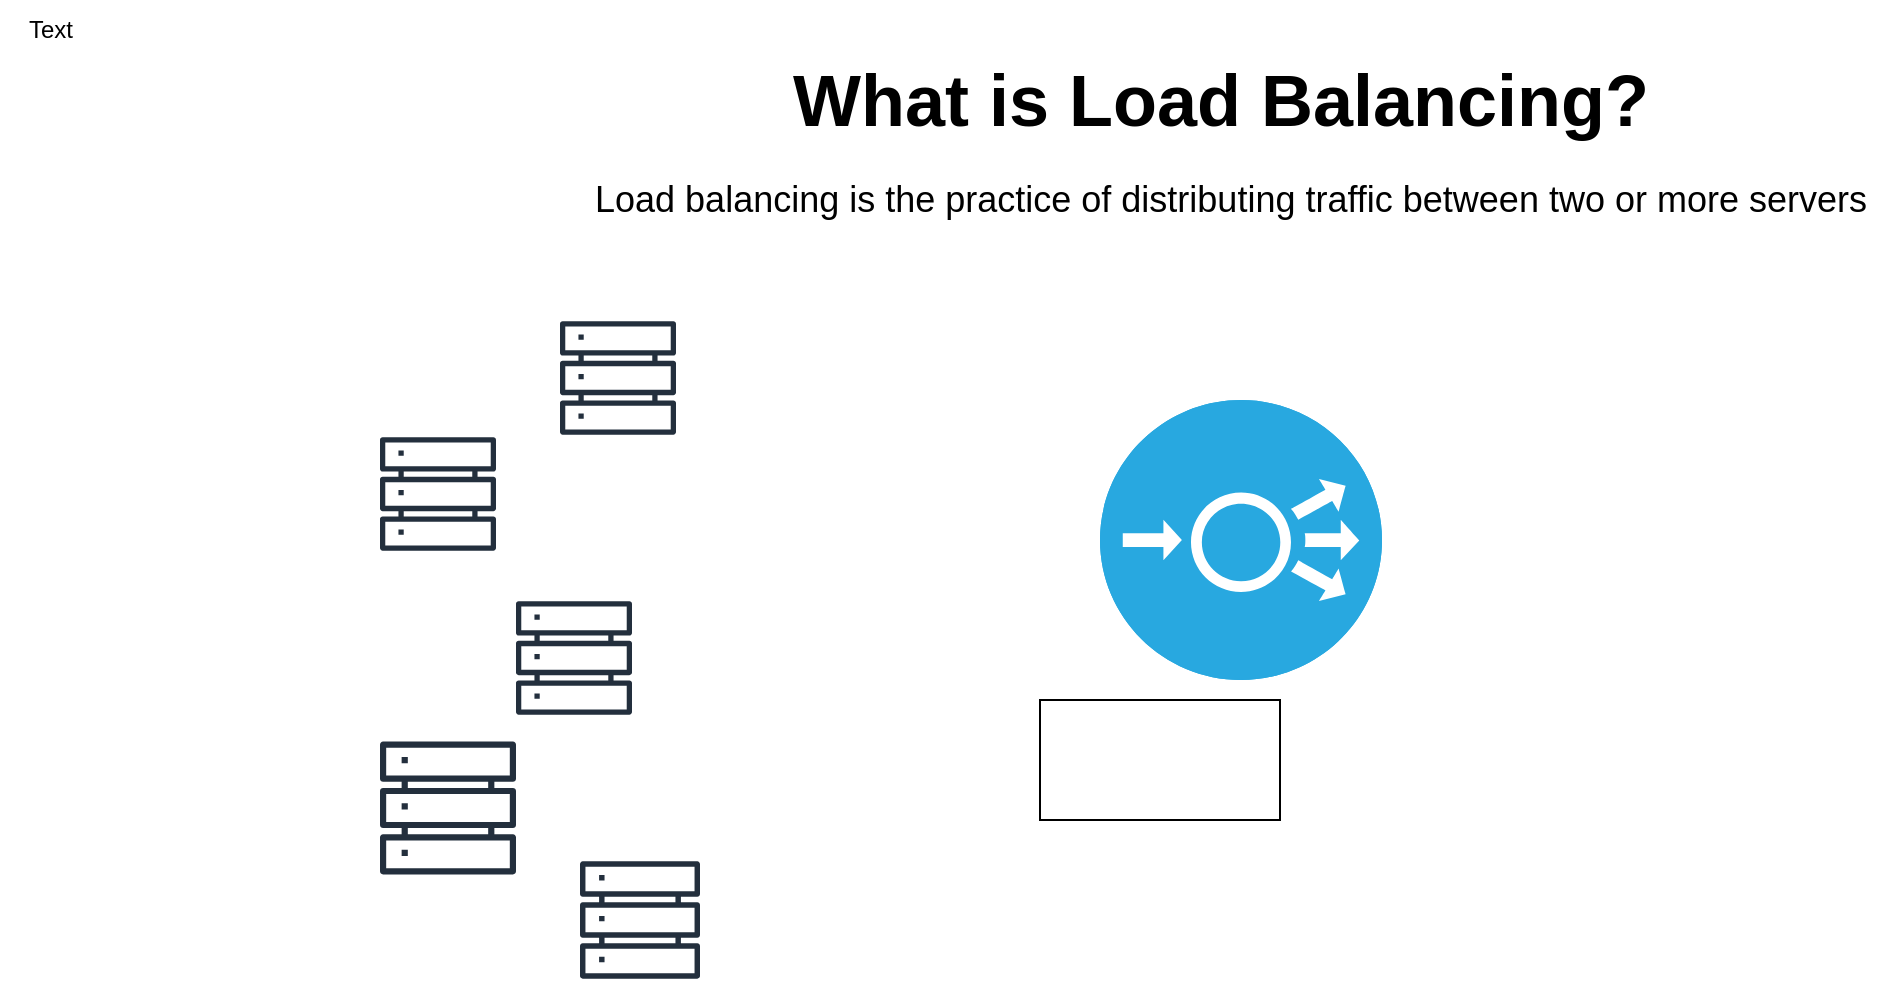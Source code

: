 <mxfile version="24.5.1" type="github">
  <diagram name="Page-1" id="SJXQcsMfNPm91MAAeOzp">
    <mxGraphModel dx="2183" dy="1913" grid="1" gridSize="10" guides="1" tooltips="1" connect="1" arrows="1" fold="1" page="1" pageScale="1" pageWidth="850" pageHeight="1100" math="0" shadow="0">
      <root>
        <mxCell id="0" />
        <mxCell id="1" parent="0" />
        <mxCell id="hlWIw8elGLM4UWp_CDBe-1" value="&lt;b&gt;&lt;font style=&quot;font-size: 36px;&quot;&gt;What is Load Balancing?&lt;/font&gt;&lt;/b&gt;" style="text;html=1;align=center;verticalAlign=middle;resizable=0;points=[];autosize=1;strokeColor=none;fillColor=none;" vertex="1" parent="1">
          <mxGeometry x="230" y="10" width="420" height="60" as="geometry" />
        </mxCell>
        <mxCell id="hlWIw8elGLM4UWp_CDBe-4" value="" style="fillColor=#28A8E0;verticalLabelPosition=bottom;sketch=0;html=1;strokeColor=#ffffff;verticalAlign=top;align=center;points=[[0.145,0.145,0],[0.5,0,0],[0.855,0.145,0],[1,0.5,0],[0.855,0.855,0],[0.5,1,0],[0.145,0.855,0],[0,0.5,0]];pointerEvents=1;shape=mxgraph.cisco_safe.compositeIcon;bgIcon=ellipse;resIcon=mxgraph.cisco_safe.capability.load_balancer;" vertex="1" parent="1">
          <mxGeometry x="380" y="190" width="141" height="140" as="geometry" />
        </mxCell>
        <mxCell id="hlWIw8elGLM4UWp_CDBe-5" value="" style="sketch=0;outlineConnect=0;fontColor=#232F3E;gradientColor=none;fillColor=#232F3D;strokeColor=none;dashed=0;verticalLabelPosition=bottom;verticalAlign=top;align=center;html=1;fontSize=12;fontStyle=0;aspect=fixed;pointerEvents=1;shape=mxgraph.aws4.servers;" vertex="1" parent="1">
          <mxGeometry x="110" y="150" width="58" height="58" as="geometry" />
        </mxCell>
        <mxCell id="hlWIw8elGLM4UWp_CDBe-6" value="" style="sketch=0;outlineConnect=0;fontColor=#232F3E;gradientColor=none;fillColor=#232F3D;strokeColor=none;dashed=0;verticalLabelPosition=bottom;verticalAlign=top;align=center;html=1;fontSize=12;fontStyle=0;aspect=fixed;pointerEvents=1;shape=mxgraph.aws4.servers;" vertex="1" parent="1">
          <mxGeometry x="20" y="208" width="58" height="58" as="geometry" />
        </mxCell>
        <mxCell id="hlWIw8elGLM4UWp_CDBe-7" value="" style="sketch=0;outlineConnect=0;fontColor=#232F3E;gradientColor=none;fillColor=#232F3D;strokeColor=none;dashed=0;verticalLabelPosition=bottom;verticalAlign=top;align=center;html=1;fontSize=12;fontStyle=0;aspect=fixed;pointerEvents=1;shape=mxgraph.aws4.servers;" vertex="1" parent="1">
          <mxGeometry x="88" y="290" width="58" height="58" as="geometry" />
        </mxCell>
        <mxCell id="hlWIw8elGLM4UWp_CDBe-8" value="" style="sketch=0;outlineConnect=0;fontColor=#232F3E;gradientColor=none;fillColor=#232F3D;strokeColor=none;dashed=0;verticalLabelPosition=bottom;verticalAlign=top;align=center;html=1;fontSize=12;fontStyle=0;aspect=fixed;pointerEvents=1;shape=mxgraph.aws4.servers;" vertex="1" parent="1">
          <mxGeometry x="20" y="360" width="68" height="68" as="geometry" />
        </mxCell>
        <mxCell id="hlWIw8elGLM4UWp_CDBe-9" value="" style="sketch=0;outlineConnect=0;fontColor=#232F3E;gradientColor=none;fillColor=#232F3D;strokeColor=none;dashed=0;verticalLabelPosition=bottom;verticalAlign=top;align=center;html=1;fontSize=12;fontStyle=0;aspect=fixed;pointerEvents=1;shape=mxgraph.aws4.servers;" vertex="1" parent="1">
          <mxGeometry x="120" y="420" width="60" height="60" as="geometry" />
        </mxCell>
        <mxCell id="hlWIw8elGLM4UWp_CDBe-10" value="&lt;font style=&quot;font-size: 18px;&quot;&gt;Load balancing is the practice of distributing traffic between two or more servers&lt;/font&gt;" style="text;html=1;align=center;verticalAlign=middle;resizable=0;points=[];autosize=1;strokeColor=none;fillColor=none;" vertex="1" parent="1">
          <mxGeometry x="110" y="70" width="670" height="40" as="geometry" />
        </mxCell>
        <mxCell id="hlWIw8elGLM4UWp_CDBe-11" value="Text" style="text;html=1;align=center;verticalAlign=middle;resizable=0;points=[];autosize=1;strokeColor=none;fillColor=none;" vertex="1" parent="1">
          <mxGeometry x="-170" y="-10" width="50" height="30" as="geometry" />
        </mxCell>
        <mxCell id="hlWIw8elGLM4UWp_CDBe-13" value="" style="whiteSpace=wrap;html=1;" vertex="1" parent="1">
          <mxGeometry x="350" y="340" width="120" height="60" as="geometry" />
        </mxCell>
      </root>
    </mxGraphModel>
  </diagram>
</mxfile>
